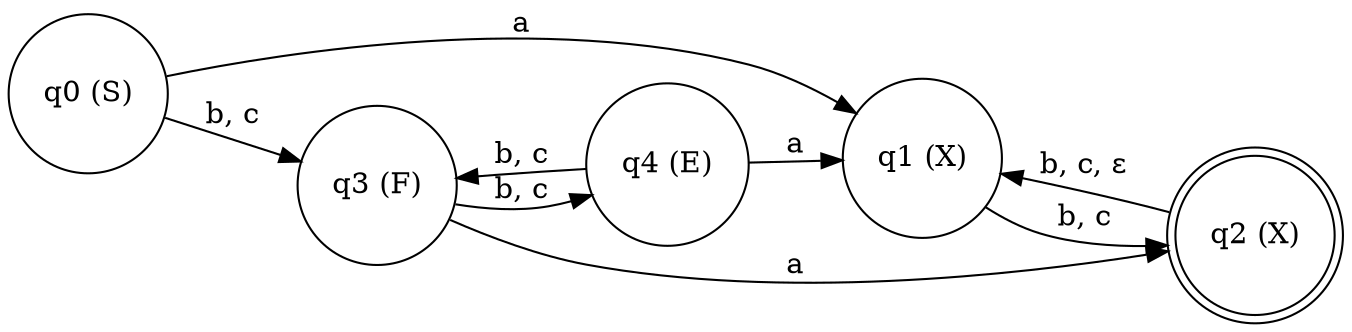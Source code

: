 digraph DKA {
    rankdir=LR;
    
    // Состояния
    q0 [label="q0 (S)" shape=circle];
    q1 [label="q1 (X)" shape=circle];
    q2 [label="q2 (X)" shape=doublecircle];
    q3 [label="q3 (F)" shape=circle];
    q4 [label="q4 (E)" shape=circle];

    // Переходы
    q0 -> q1 [label="a"];
    q0 -> q3 [label="b, c"];
    q1 -> q2 [label="b, c"];
    q2 -> q1 [label="b, c, ε"];
    q3 -> q2 [label="a"];
    q3 -> q4 [label="b, c"];
    q4 -> q1 [label="a"];
    q4 -> q3 [label="b, c"];
}	
